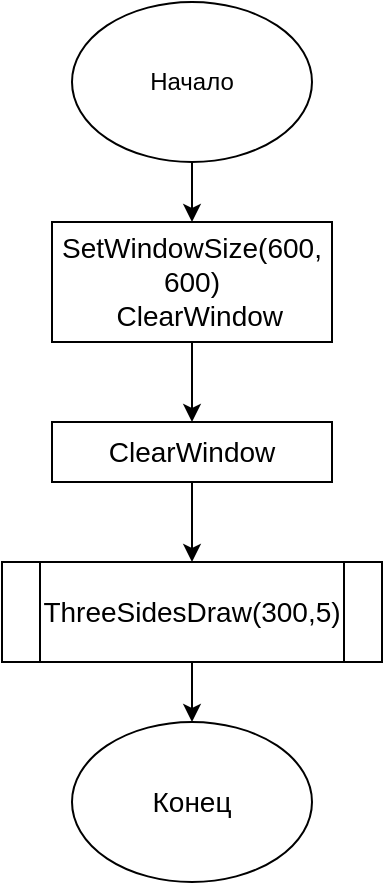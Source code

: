 <mxfile version="26.0.10">
  <diagram name="Страница — 1" id="hi3maOYxdtd5-xxtNOdB">
    <mxGraphModel dx="1114" dy="566" grid="1" gridSize="10" guides="1" tooltips="1" connect="1" arrows="1" fold="1" page="1" pageScale="1" pageWidth="827" pageHeight="1169" math="0" shadow="0">
      <root>
        <mxCell id="0" />
        <mxCell id="1" parent="0" />
        <mxCell id="BabTSGyfLPiDgeFIF9G7-58" style="edgeStyle=orthogonalEdgeStyle;rounded=0;orthogonalLoop=1;jettySize=auto;html=1;" edge="1" parent="1" source="BabTSGyfLPiDgeFIF9G7-59" target="BabTSGyfLPiDgeFIF9G7-61">
          <mxGeometry relative="1" as="geometry">
            <mxPoint x="400" y="130" as="targetPoint" />
          </mxGeometry>
        </mxCell>
        <mxCell id="BabTSGyfLPiDgeFIF9G7-59" value="Начало" style="ellipse;whiteSpace=wrap;html=1;" vertex="1" parent="1">
          <mxGeometry x="340" y="10" width="120" height="80" as="geometry" />
        </mxCell>
        <mxCell id="BabTSGyfLPiDgeFIF9G7-66" style="edgeStyle=orthogonalEdgeStyle;rounded=0;orthogonalLoop=1;jettySize=auto;html=1;entryX=0.5;entryY=0;entryDx=0;entryDy=0;" edge="1" parent="1" source="BabTSGyfLPiDgeFIF9G7-61" target="BabTSGyfLPiDgeFIF9G7-65">
          <mxGeometry relative="1" as="geometry" />
        </mxCell>
        <mxCell id="BabTSGyfLPiDgeFIF9G7-61" value="&lt;div&gt;&lt;font style=&quot;font-size: 14px;&quot;&gt;SetWindowSize(600, 600)&lt;/font&gt;&lt;/div&gt;&lt;div&gt;&lt;font style=&quot;font-size: 14px;&quot;&gt;&amp;nbsp; ClearWindow&lt;/font&gt;&lt;/div&gt;" style="rounded=0;whiteSpace=wrap;html=1;" vertex="1" parent="1">
          <mxGeometry x="330" y="120" width="140" height="60" as="geometry" />
        </mxCell>
        <mxCell id="BabTSGyfLPiDgeFIF9G7-62" style="edgeStyle=orthogonalEdgeStyle;rounded=0;orthogonalLoop=1;jettySize=auto;html=1;exitX=0.5;exitY=1;exitDx=0;exitDy=0;" edge="1" parent="1" source="BabTSGyfLPiDgeFIF9G7-68" target="BabTSGyfLPiDgeFIF9G7-64">
          <mxGeometry relative="1" as="geometry">
            <mxPoint x="400" y="410" as="targetPoint" />
            <mxPoint x="400" y="360" as="sourcePoint" />
          </mxGeometry>
        </mxCell>
        <mxCell id="BabTSGyfLPiDgeFIF9G7-64" value="&lt;font style=&quot;font-size: 14px;&quot;&gt;Конец&lt;/font&gt;" style="ellipse;whiteSpace=wrap;html=1;" vertex="1" parent="1">
          <mxGeometry x="340" y="370" width="120" height="80" as="geometry" />
        </mxCell>
        <mxCell id="BabTSGyfLPiDgeFIF9G7-67" style="edgeStyle=orthogonalEdgeStyle;rounded=0;orthogonalLoop=1;jettySize=auto;html=1;entryX=0.5;entryY=0;entryDx=0;entryDy=0;" edge="1" parent="1" source="BabTSGyfLPiDgeFIF9G7-65">
          <mxGeometry relative="1" as="geometry">
            <mxPoint x="400" y="290" as="targetPoint" />
          </mxGeometry>
        </mxCell>
        <mxCell id="BabTSGyfLPiDgeFIF9G7-65" value="ClearWindow" style="rounded=0;whiteSpace=wrap;html=1;fontSize=14;" vertex="1" parent="1">
          <mxGeometry x="330" y="220" width="140" height="30" as="geometry" />
        </mxCell>
        <mxCell id="BabTSGyfLPiDgeFIF9G7-68" value="&lt;span style=&quot;font-size: 14px;&quot;&gt;ThreeSidesDraw(300,5)&lt;/span&gt;" style="shape=process;whiteSpace=wrap;html=1;backgroundOutline=1;" vertex="1" parent="1">
          <mxGeometry x="305" y="290" width="190" height="50" as="geometry" />
        </mxCell>
      </root>
    </mxGraphModel>
  </diagram>
</mxfile>
